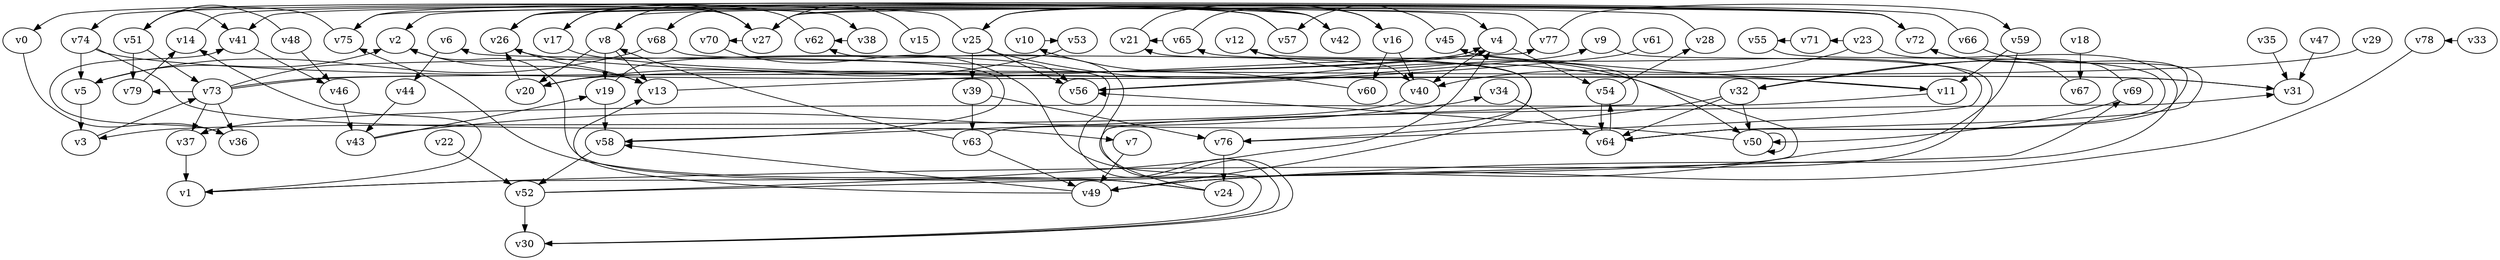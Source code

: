 // Benchmark game 110 - 80 vertices
digraph G {
    v0 [name="v0", player=1, target=1];
    v1 [name="v1", player=0];
    v2 [name="v2", player=1];
    v3 [name="v3", player=1];
    v4 [name="v4", player=1];
    v5 [name="v5", player=0];
    v6 [name="v6", player=0];
    v7 [name="v7", player=0];
    v8 [name="v8", player=1];
    v9 [name="v9", player=1];
    v10 [name="v10", player=1, target=1];
    v11 [name="v11", player=0];
    v12 [name="v12", player=1];
    v13 [name="v13", player=0];
    v14 [name="v14", player=1];
    v15 [name="v15", player=1, target=1];
    v16 [name="v16", player=0];
    v17 [name="v17", player=1, target=1];
    v18 [name="v18", player=1];
    v19 [name="v19", player=1];
    v20 [name="v20", player=0];
    v21 [name="v21", player=1];
    v22 [name="v22", player=1];
    v23 [name="v23", player=1, target=1];
    v24 [name="v24", player=1];
    v25 [name="v25", player=0];
    v26 [name="v26", player=1];
    v27 [name="v27", player=1];
    v28 [name="v28", player=1];
    v29 [name="v29", player=0];
    v30 [name="v30", player=0, target=1];
    v31 [name="v31", player=1];
    v32 [name="v32", player=0, target=1];
    v33 [name="v33", player=1];
    v34 [name="v34", player=1];
    v35 [name="v35", player=1];
    v36 [name="v36", player=0];
    v37 [name="v37", player=1];
    v38 [name="v38", player=1];
    v39 [name="v39", player=1];
    v40 [name="v40", player=0];
    v41 [name="v41", player=1];
    v42 [name="v42", player=0];
    v43 [name="v43", player=0];
    v44 [name="v44", player=0, target=1];
    v45 [name="v45", player=0];
    v46 [name="v46", player=1];
    v47 [name="v47", player=1];
    v48 [name="v48", player=0];
    v49 [name="v49", player=0, target=1];
    v50 [name="v50", player=0];
    v51 [name="v51", player=1];
    v52 [name="v52", player=1];
    v53 [name="v53", player=0];
    v54 [name="v54", player=0, target=1];
    v55 [name="v55", player=1];
    v56 [name="v56", player=1];
    v57 [name="v57", player=1];
    v58 [name="v58", player=0];
    v59 [name="v59", player=0];
    v60 [name="v60", player=0];
    v61 [name="v61", player=0];
    v62 [name="v62", player=1];
    v63 [name="v63", player=1];
    v64 [name="v64", player=1];
    v65 [name="v65", player=1];
    v66 [name="v66", player=1];
    v67 [name="v67", player=1];
    v68 [name="v68", player=1];
    v69 [name="v69", player=1];
    v70 [name="v70", player=0];
    v71 [name="v71", player=0];
    v72 [name="v72", player=1, target=1];
    v73 [name="v73", player=0, target=1];
    v74 [name="v74", player=0];
    v75 [name="v75", player=1];
    v76 [name="v76", player=0];
    v77 [name="v77", player=1, target=1];
    v78 [name="v78", player=0];
    v79 [name="v79", player=1];

    v0 -> v36 [constraint="time == 0"];
    v1 -> v14 [constraint="time == 6"];
    v2 -> v13 [constraint="time >= 2"];
    v3 -> v73 [constraint="time >= 14"];
    v4 -> v54;
    v5 -> v2 [constraint="time >= 6"];
    v6 -> v44;
    v7 -> v49;
    v8 -> v19;
    v9 -> v1 [constraint="time == 11"];
    v10 -> v53 [constraint="time == 20"];
    v11 -> v45 [constraint="time == 11"];
    v12 -> v50 [constraint="time % 4 == 1"];
    v13 -> v77 [constraint="time % 2 == 0"];
    v14 -> v38 [constraint="time <= 6"];
    v15 -> v27 [constraint="time <= 10"];
    v16 -> v60;
    v17 -> v27 [constraint="time >= 5"];
    v18 -> v67;
    v19 -> v56 [constraint="time == 12"];
    v20 -> v26 [constraint="time >= 6"];
    v21 -> v16 [constraint="time % 3 == 1"];
    v22 -> v52;
    v23 -> v71 [constraint="time % 3 == 0"];
    v24 -> v31 [constraint="time >= 9"];
    v25 -> v0 [constraint="time % 5 == 4"];
    v26 -> v42 [constraint="time % 5 == 1"];
    v27 -> v8 [constraint="time % 3 == 2"];
    v28 -> v8 [constraint="time >= 2"];
    v29 -> v20 [constraint="time % 2 == 1"];
    v30 -> v62 [constraint="time >= 1"];
    v31 -> v26 [constraint="time % 5 == 3"];
    v32 -> v50;
    v33 -> v78 [constraint="time == 5"];
    v34 -> v64;
    v35 -> v31;
    v36 -> v41 [constraint="time % 4 == 2"];
    v37 -> v1;
    v38 -> v62 [constraint="time % 3 == 2"];
    v39 -> v76;
    v40 -> v3 [constraint="time >= 8"];
    v41 -> v46;
    v42 -> v25 [constraint="time % 2 == 0"];
    v43 -> v19 [constraint="time >= 12"];
    v44 -> v43;
    v45 -> v57 [constraint="(time % 3 == 0) || (time % 5 == 2)"];
    v46 -> v43;
    v47 -> v31;
    v48 -> v51 [constraint="time % 6 == 0"];
    v49 -> v58 [constraint="time >= 3"];
    v50 -> v50 [constraint="time == 9"];
    v51 -> v79;
    v52 -> v69 [constraint="time % 6 == 2"];
    v53 -> v20 [constraint="time >= 10"];
    v54 -> v64;
    v55 -> v64 [constraint="time <= 5"];
    v56 -> v9 [constraint="time == 8"];
    v57 -> v75 [constraint="time == 15"];
    v58 -> v52;
    v59 -> v11;
    v60 -> v10 [constraint="time == 11"];
    v61 -> v56 [constraint="time == 11"];
    v62 -> v17 [constraint="time % 3 == 0"];
    v63 -> v49;
    v64 -> v72 [constraint="time % 4 == 0"];
    v65 -> v16 [constraint="time % 6 == 2"];
    v66 -> v74 [constraint="time >= 4"];
    v67 -> v32 [constraint="time >= 6"];
    v68 -> v58 [constraint="time == 13"];
    v69 -> v50;
    v70 -> v30 [constraint="time <= 22"];
    v71 -> v55 [constraint="time == 10"];
    v72 -> v2 [constraint="time >= 15"];
    v73 -> v4 [constraint="time >= 10"];
    v74 -> v11 [constraint="time % 6 == 2"];
    v75 -> v51 [constraint="time >= 9"];
    v76 -> v24;
    v77 -> v26 [constraint="time % 4 == 1"];
    v78 -> v49 [constraint="time >= 15"];
    v79 -> v14 [constraint="time % 4 == 0"];
    v19 -> v58;
    v49 -> v13 [constraint="time % 4 == 1"];
    v52 -> v4 [constraint="time >= 8"];
    v68 -> v5 [constraint="(time % 2 == 0) || (time % 3 == 0)"];
    v27 -> v70 [constraint="time <= 8"];
    v8 -> v20;
    v73 -> v79 [constraint="time == 15"];
    v54 -> v28 [constraint="time == 0"];
    v25 -> v56;
    v32 -> v64;
    v48 -> v46 [constraint="time == 0"];
    v58 -> v12 [constraint="time % 2 == 1"];
    v51 -> v41 [constraint="time == 9"];
    v24 -> v75 [constraint="time == 15"];
    v4 -> v40;
    v57 -> v25 [constraint="time % 2 == 1"];
    v32 -> v76;
    v43 -> v34 [constraint="(time >= 9) && (time <= 22)"];
    v30 -> v6 [constraint="time >= 9"];
    v64 -> v54 [constraint="time % 2 == 0"];
    v42 -> v27 [constraint="(time % 4 == 0) || (time % 4 == 1)"];
    v16 -> v40;
    v63 -> v65 [constraint="time <= 6"];
    v72 -> v41 [constraint="time % 4 == 0"];
    v11 -> v37 [constraint="time == 10"];
    v77 -> v59 [constraint="time >= 1"];
    v5 -> v3;
    v74 -> v7 [constraint="(time >= 8) && (time <= 18)"];
    v66 -> v64 [constraint="time <= 13"];
    v50 -> v56 [constraint="time <= 12"];
    v39 -> v63;
    v51 -> v73;
    v73 -> v4 [constraint="time % 4 == 0"];
    v26 -> v13 [constraint="time % 4 == 3"];
    v63 -> v8 [constraint="time % 3 == 0"];
    v25 -> v1 [constraint="time == 4"];
    v69 -> v32 [constraint="time % 3 == 1"];
    v8 -> v13;
    v74 -> v5;
    v45 -> v76 [constraint="time == 0"];
    v73 -> v37;
    v73 -> v36;
    v23 -> v40 [constraint="time % 6 == 4"];
    v75 -> v4 [constraint="time >= 4"];
    v17 -> v31 [constraint="time % 5 == 3"];
    v59 -> v49 [constraint="time <= 6"];
    v49 -> v21 [constraint="time >= 9"];
    v73 -> v40 [constraint="time <= 7"];
    v25 -> v39;
    v27 -> v72 [constraint="time % 5 == 4"];
    v27 -> v68 [constraint="time == 9"];
    v24 -> v2 [constraint="time % 6 == 1"];
    v52 -> v30;
    v72 -> v26 [constraint="time % 5 == 0"];
    v23 -> v49 [constraint="time >= 4"];
    v65 -> v21 [constraint="time <= 20"];
}
